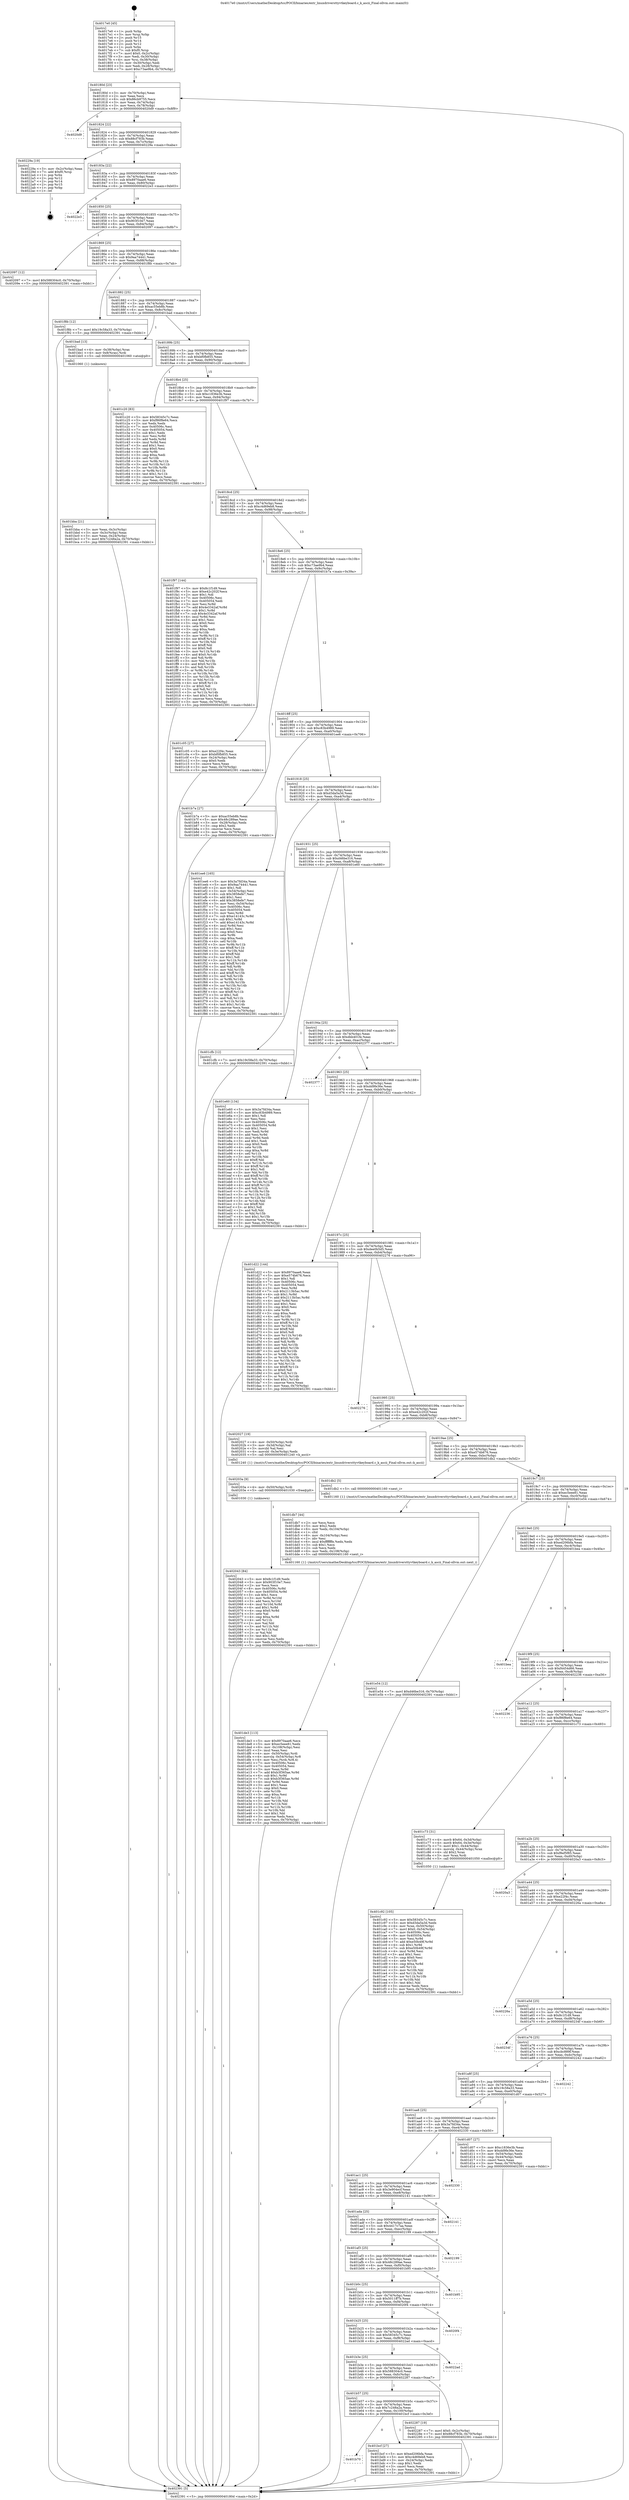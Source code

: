 digraph "0x4017e0" {
  label = "0x4017e0 (/mnt/c/Users/mathe/Desktop/tcc/POCII/binaries/extr_linuxdriversttyvtkeyboard.c_k_ascii_Final-ollvm.out::main(0))"
  labelloc = "t"
  node[shape=record]

  Entry [label="",width=0.3,height=0.3,shape=circle,fillcolor=black,style=filled]
  "0x40180d" [label="{
     0x40180d [23]\l
     | [instrs]\l
     &nbsp;&nbsp;0x40180d \<+3\>: mov -0x70(%rbp),%eax\l
     &nbsp;&nbsp;0x401810 \<+2\>: mov %eax,%ecx\l
     &nbsp;&nbsp;0x401812 \<+6\>: sub $0x86cb9755,%ecx\l
     &nbsp;&nbsp;0x401818 \<+3\>: mov %eax,-0x74(%rbp)\l
     &nbsp;&nbsp;0x40181b \<+3\>: mov %ecx,-0x78(%rbp)\l
     &nbsp;&nbsp;0x40181e \<+6\>: je 00000000004020d9 \<main+0x8f9\>\l
  }"]
  "0x4020d9" [label="{
     0x4020d9\l
  }", style=dashed]
  "0x401824" [label="{
     0x401824 [22]\l
     | [instrs]\l
     &nbsp;&nbsp;0x401824 \<+5\>: jmp 0000000000401829 \<main+0x49\>\l
     &nbsp;&nbsp;0x401829 \<+3\>: mov -0x74(%rbp),%eax\l
     &nbsp;&nbsp;0x40182c \<+5\>: sub $0x88cf783b,%eax\l
     &nbsp;&nbsp;0x401831 \<+3\>: mov %eax,-0x7c(%rbp)\l
     &nbsp;&nbsp;0x401834 \<+6\>: je 000000000040229a \<main+0xaba\>\l
  }"]
  Exit [label="",width=0.3,height=0.3,shape=circle,fillcolor=black,style=filled,peripheries=2]
  "0x40229a" [label="{
     0x40229a [19]\l
     | [instrs]\l
     &nbsp;&nbsp;0x40229a \<+3\>: mov -0x2c(%rbp),%eax\l
     &nbsp;&nbsp;0x40229d \<+7\>: add $0xf0,%rsp\l
     &nbsp;&nbsp;0x4022a4 \<+1\>: pop %rbx\l
     &nbsp;&nbsp;0x4022a5 \<+2\>: pop %r12\l
     &nbsp;&nbsp;0x4022a7 \<+2\>: pop %r14\l
     &nbsp;&nbsp;0x4022a9 \<+2\>: pop %r15\l
     &nbsp;&nbsp;0x4022ab \<+1\>: pop %rbp\l
     &nbsp;&nbsp;0x4022ac \<+1\>: ret\l
  }"]
  "0x40183a" [label="{
     0x40183a [22]\l
     | [instrs]\l
     &nbsp;&nbsp;0x40183a \<+5\>: jmp 000000000040183f \<main+0x5f\>\l
     &nbsp;&nbsp;0x40183f \<+3\>: mov -0x74(%rbp),%eax\l
     &nbsp;&nbsp;0x401842 \<+5\>: sub $0x8970aae6,%eax\l
     &nbsp;&nbsp;0x401847 \<+3\>: mov %eax,-0x80(%rbp)\l
     &nbsp;&nbsp;0x40184a \<+6\>: je 00000000004022e3 \<main+0xb03\>\l
  }"]
  "0x402043" [label="{
     0x402043 [84]\l
     | [instrs]\l
     &nbsp;&nbsp;0x402043 \<+5\>: mov $0x8c1f1d9,%edx\l
     &nbsp;&nbsp;0x402048 \<+5\>: mov $0x903f10e7,%esi\l
     &nbsp;&nbsp;0x40204d \<+2\>: xor %ecx,%ecx\l
     &nbsp;&nbsp;0x40204f \<+8\>: mov 0x40506c,%r8d\l
     &nbsp;&nbsp;0x402057 \<+8\>: mov 0x405054,%r9d\l
     &nbsp;&nbsp;0x40205f \<+3\>: sub $0x1,%ecx\l
     &nbsp;&nbsp;0x402062 \<+3\>: mov %r8d,%r10d\l
     &nbsp;&nbsp;0x402065 \<+3\>: add %ecx,%r10d\l
     &nbsp;&nbsp;0x402068 \<+4\>: imul %r10d,%r8d\l
     &nbsp;&nbsp;0x40206c \<+4\>: and $0x1,%r8d\l
     &nbsp;&nbsp;0x402070 \<+4\>: cmp $0x0,%r8d\l
     &nbsp;&nbsp;0x402074 \<+3\>: sete %al\l
     &nbsp;&nbsp;0x402077 \<+4\>: cmp $0xa,%r9d\l
     &nbsp;&nbsp;0x40207b \<+4\>: setl %r11b\l
     &nbsp;&nbsp;0x40207f \<+2\>: mov %al,%bl\l
     &nbsp;&nbsp;0x402081 \<+3\>: and %r11b,%bl\l
     &nbsp;&nbsp;0x402084 \<+3\>: xor %r11b,%al\l
     &nbsp;&nbsp;0x402087 \<+2\>: or %al,%bl\l
     &nbsp;&nbsp;0x402089 \<+3\>: test $0x1,%bl\l
     &nbsp;&nbsp;0x40208c \<+3\>: cmovne %esi,%edx\l
     &nbsp;&nbsp;0x40208f \<+3\>: mov %edx,-0x70(%rbp)\l
     &nbsp;&nbsp;0x402092 \<+5\>: jmp 0000000000402391 \<main+0xbb1\>\l
  }"]
  "0x4022e3" [label="{
     0x4022e3\l
  }", style=dashed]
  "0x401850" [label="{
     0x401850 [25]\l
     | [instrs]\l
     &nbsp;&nbsp;0x401850 \<+5\>: jmp 0000000000401855 \<main+0x75\>\l
     &nbsp;&nbsp;0x401855 \<+3\>: mov -0x74(%rbp),%eax\l
     &nbsp;&nbsp;0x401858 \<+5\>: sub $0x903f10e7,%eax\l
     &nbsp;&nbsp;0x40185d \<+6\>: mov %eax,-0x84(%rbp)\l
     &nbsp;&nbsp;0x401863 \<+6\>: je 0000000000402097 \<main+0x8b7\>\l
  }"]
  "0x40203a" [label="{
     0x40203a [9]\l
     | [instrs]\l
     &nbsp;&nbsp;0x40203a \<+4\>: mov -0x50(%rbp),%rdi\l
     &nbsp;&nbsp;0x40203e \<+5\>: call 0000000000401030 \<free@plt\>\l
     | [calls]\l
     &nbsp;&nbsp;0x401030 \{1\} (unknown)\l
  }"]
  "0x402097" [label="{
     0x402097 [12]\l
     | [instrs]\l
     &nbsp;&nbsp;0x402097 \<+7\>: movl $0x588304c0,-0x70(%rbp)\l
     &nbsp;&nbsp;0x40209e \<+5\>: jmp 0000000000402391 \<main+0xbb1\>\l
  }"]
  "0x401869" [label="{
     0x401869 [25]\l
     | [instrs]\l
     &nbsp;&nbsp;0x401869 \<+5\>: jmp 000000000040186e \<main+0x8e\>\l
     &nbsp;&nbsp;0x40186e \<+3\>: mov -0x74(%rbp),%eax\l
     &nbsp;&nbsp;0x401871 \<+5\>: sub $0x9aa74441,%eax\l
     &nbsp;&nbsp;0x401876 \<+6\>: mov %eax,-0x88(%rbp)\l
     &nbsp;&nbsp;0x40187c \<+6\>: je 0000000000401f8b \<main+0x7ab\>\l
  }"]
  "0x401de3" [label="{
     0x401de3 [113]\l
     | [instrs]\l
     &nbsp;&nbsp;0x401de3 \<+5\>: mov $0x8970aae6,%ecx\l
     &nbsp;&nbsp;0x401de8 \<+5\>: mov $0xec5eee81,%edx\l
     &nbsp;&nbsp;0x401ded \<+6\>: mov -0x108(%rbp),%esi\l
     &nbsp;&nbsp;0x401df3 \<+3\>: imul %eax,%esi\l
     &nbsp;&nbsp;0x401df6 \<+4\>: mov -0x50(%rbp),%rdi\l
     &nbsp;&nbsp;0x401dfa \<+4\>: movslq -0x54(%rbp),%r8\l
     &nbsp;&nbsp;0x401dfe \<+4\>: mov %esi,(%rdi,%r8,4)\l
     &nbsp;&nbsp;0x401e02 \<+7\>: mov 0x40506c,%eax\l
     &nbsp;&nbsp;0x401e09 \<+7\>: mov 0x405054,%esi\l
     &nbsp;&nbsp;0x401e10 \<+3\>: mov %eax,%r9d\l
     &nbsp;&nbsp;0x401e13 \<+7\>: add $0xb3f365ae,%r9d\l
     &nbsp;&nbsp;0x401e1a \<+4\>: sub $0x1,%r9d\l
     &nbsp;&nbsp;0x401e1e \<+7\>: sub $0xb3f365ae,%r9d\l
     &nbsp;&nbsp;0x401e25 \<+4\>: imul %r9d,%eax\l
     &nbsp;&nbsp;0x401e29 \<+3\>: and $0x1,%eax\l
     &nbsp;&nbsp;0x401e2c \<+3\>: cmp $0x0,%eax\l
     &nbsp;&nbsp;0x401e2f \<+4\>: sete %r10b\l
     &nbsp;&nbsp;0x401e33 \<+3\>: cmp $0xa,%esi\l
     &nbsp;&nbsp;0x401e36 \<+4\>: setl %r11b\l
     &nbsp;&nbsp;0x401e3a \<+3\>: mov %r10b,%bl\l
     &nbsp;&nbsp;0x401e3d \<+3\>: and %r11b,%bl\l
     &nbsp;&nbsp;0x401e40 \<+3\>: xor %r11b,%r10b\l
     &nbsp;&nbsp;0x401e43 \<+3\>: or %r10b,%bl\l
     &nbsp;&nbsp;0x401e46 \<+3\>: test $0x1,%bl\l
     &nbsp;&nbsp;0x401e49 \<+3\>: cmovne %edx,%ecx\l
     &nbsp;&nbsp;0x401e4c \<+3\>: mov %ecx,-0x70(%rbp)\l
     &nbsp;&nbsp;0x401e4f \<+5\>: jmp 0000000000402391 \<main+0xbb1\>\l
  }"]
  "0x401f8b" [label="{
     0x401f8b [12]\l
     | [instrs]\l
     &nbsp;&nbsp;0x401f8b \<+7\>: movl $0x19c58a33,-0x70(%rbp)\l
     &nbsp;&nbsp;0x401f92 \<+5\>: jmp 0000000000402391 \<main+0xbb1\>\l
  }"]
  "0x401882" [label="{
     0x401882 [25]\l
     | [instrs]\l
     &nbsp;&nbsp;0x401882 \<+5\>: jmp 0000000000401887 \<main+0xa7\>\l
     &nbsp;&nbsp;0x401887 \<+3\>: mov -0x74(%rbp),%eax\l
     &nbsp;&nbsp;0x40188a \<+5\>: sub $0xac55eb8b,%eax\l
     &nbsp;&nbsp;0x40188f \<+6\>: mov %eax,-0x8c(%rbp)\l
     &nbsp;&nbsp;0x401895 \<+6\>: je 0000000000401bad \<main+0x3cd\>\l
  }"]
  "0x401db7" [label="{
     0x401db7 [44]\l
     | [instrs]\l
     &nbsp;&nbsp;0x401db7 \<+2\>: xor %ecx,%ecx\l
     &nbsp;&nbsp;0x401db9 \<+5\>: mov $0x2,%edx\l
     &nbsp;&nbsp;0x401dbe \<+6\>: mov %edx,-0x104(%rbp)\l
     &nbsp;&nbsp;0x401dc4 \<+1\>: cltd\l
     &nbsp;&nbsp;0x401dc5 \<+6\>: mov -0x104(%rbp),%esi\l
     &nbsp;&nbsp;0x401dcb \<+2\>: idiv %esi\l
     &nbsp;&nbsp;0x401dcd \<+6\>: imul $0xfffffffe,%edx,%edx\l
     &nbsp;&nbsp;0x401dd3 \<+3\>: sub $0x1,%ecx\l
     &nbsp;&nbsp;0x401dd6 \<+2\>: sub %ecx,%edx\l
     &nbsp;&nbsp;0x401dd8 \<+6\>: mov %edx,-0x108(%rbp)\l
     &nbsp;&nbsp;0x401dde \<+5\>: call 0000000000401160 \<next_i\>\l
     | [calls]\l
     &nbsp;&nbsp;0x401160 \{1\} (/mnt/c/Users/mathe/Desktop/tcc/POCII/binaries/extr_linuxdriversttyvtkeyboard.c_k_ascii_Final-ollvm.out::next_i)\l
  }"]
  "0x401bad" [label="{
     0x401bad [13]\l
     | [instrs]\l
     &nbsp;&nbsp;0x401bad \<+4\>: mov -0x38(%rbp),%rax\l
     &nbsp;&nbsp;0x401bb1 \<+4\>: mov 0x8(%rax),%rdi\l
     &nbsp;&nbsp;0x401bb5 \<+5\>: call 0000000000401060 \<atoi@plt\>\l
     | [calls]\l
     &nbsp;&nbsp;0x401060 \{1\} (unknown)\l
  }"]
  "0x40189b" [label="{
     0x40189b [25]\l
     | [instrs]\l
     &nbsp;&nbsp;0x40189b \<+5\>: jmp 00000000004018a0 \<main+0xc0\>\l
     &nbsp;&nbsp;0x4018a0 \<+3\>: mov -0x74(%rbp),%eax\l
     &nbsp;&nbsp;0x4018a3 \<+5\>: sub $0xbf0fb855,%eax\l
     &nbsp;&nbsp;0x4018a8 \<+6\>: mov %eax,-0x90(%rbp)\l
     &nbsp;&nbsp;0x4018ae \<+6\>: je 0000000000401c20 \<main+0x440\>\l
  }"]
  "0x401c92" [label="{
     0x401c92 [105]\l
     | [instrs]\l
     &nbsp;&nbsp;0x401c92 \<+5\>: mov $0x58345c7c,%ecx\l
     &nbsp;&nbsp;0x401c97 \<+5\>: mov $0xd3da5a3d,%edx\l
     &nbsp;&nbsp;0x401c9c \<+4\>: mov %rax,-0x50(%rbp)\l
     &nbsp;&nbsp;0x401ca0 \<+7\>: movl $0x0,-0x54(%rbp)\l
     &nbsp;&nbsp;0x401ca7 \<+7\>: mov 0x40506c,%esi\l
     &nbsp;&nbsp;0x401cae \<+8\>: mov 0x405054,%r8d\l
     &nbsp;&nbsp;0x401cb6 \<+3\>: mov %esi,%r9d\l
     &nbsp;&nbsp;0x401cb9 \<+7\>: add $0xe50b49f,%r9d\l
     &nbsp;&nbsp;0x401cc0 \<+4\>: sub $0x1,%r9d\l
     &nbsp;&nbsp;0x401cc4 \<+7\>: sub $0xe50b49f,%r9d\l
     &nbsp;&nbsp;0x401ccb \<+4\>: imul %r9d,%esi\l
     &nbsp;&nbsp;0x401ccf \<+3\>: and $0x1,%esi\l
     &nbsp;&nbsp;0x401cd2 \<+3\>: cmp $0x0,%esi\l
     &nbsp;&nbsp;0x401cd5 \<+4\>: sete %r10b\l
     &nbsp;&nbsp;0x401cd9 \<+4\>: cmp $0xa,%r8d\l
     &nbsp;&nbsp;0x401cdd \<+4\>: setl %r11b\l
     &nbsp;&nbsp;0x401ce1 \<+3\>: mov %r10b,%bl\l
     &nbsp;&nbsp;0x401ce4 \<+3\>: and %r11b,%bl\l
     &nbsp;&nbsp;0x401ce7 \<+3\>: xor %r11b,%r10b\l
     &nbsp;&nbsp;0x401cea \<+3\>: or %r10b,%bl\l
     &nbsp;&nbsp;0x401ced \<+3\>: test $0x1,%bl\l
     &nbsp;&nbsp;0x401cf0 \<+3\>: cmovne %edx,%ecx\l
     &nbsp;&nbsp;0x401cf3 \<+3\>: mov %ecx,-0x70(%rbp)\l
     &nbsp;&nbsp;0x401cf6 \<+5\>: jmp 0000000000402391 \<main+0xbb1\>\l
  }"]
  "0x401c20" [label="{
     0x401c20 [83]\l
     | [instrs]\l
     &nbsp;&nbsp;0x401c20 \<+5\>: mov $0x58345c7c,%eax\l
     &nbsp;&nbsp;0x401c25 \<+5\>: mov $0xf86f8e64,%ecx\l
     &nbsp;&nbsp;0x401c2a \<+2\>: xor %edx,%edx\l
     &nbsp;&nbsp;0x401c2c \<+7\>: mov 0x40506c,%esi\l
     &nbsp;&nbsp;0x401c33 \<+7\>: mov 0x405054,%edi\l
     &nbsp;&nbsp;0x401c3a \<+3\>: sub $0x1,%edx\l
     &nbsp;&nbsp;0x401c3d \<+3\>: mov %esi,%r8d\l
     &nbsp;&nbsp;0x401c40 \<+3\>: add %edx,%r8d\l
     &nbsp;&nbsp;0x401c43 \<+4\>: imul %r8d,%esi\l
     &nbsp;&nbsp;0x401c47 \<+3\>: and $0x1,%esi\l
     &nbsp;&nbsp;0x401c4a \<+3\>: cmp $0x0,%esi\l
     &nbsp;&nbsp;0x401c4d \<+4\>: sete %r9b\l
     &nbsp;&nbsp;0x401c51 \<+3\>: cmp $0xa,%edi\l
     &nbsp;&nbsp;0x401c54 \<+4\>: setl %r10b\l
     &nbsp;&nbsp;0x401c58 \<+3\>: mov %r9b,%r11b\l
     &nbsp;&nbsp;0x401c5b \<+3\>: and %r10b,%r11b\l
     &nbsp;&nbsp;0x401c5e \<+3\>: xor %r10b,%r9b\l
     &nbsp;&nbsp;0x401c61 \<+3\>: or %r9b,%r11b\l
     &nbsp;&nbsp;0x401c64 \<+4\>: test $0x1,%r11b\l
     &nbsp;&nbsp;0x401c68 \<+3\>: cmovne %ecx,%eax\l
     &nbsp;&nbsp;0x401c6b \<+3\>: mov %eax,-0x70(%rbp)\l
     &nbsp;&nbsp;0x401c6e \<+5\>: jmp 0000000000402391 \<main+0xbb1\>\l
  }"]
  "0x4018b4" [label="{
     0x4018b4 [25]\l
     | [instrs]\l
     &nbsp;&nbsp;0x4018b4 \<+5\>: jmp 00000000004018b9 \<main+0xd9\>\l
     &nbsp;&nbsp;0x4018b9 \<+3\>: mov -0x74(%rbp),%eax\l
     &nbsp;&nbsp;0x4018bc \<+5\>: sub $0xc1836e3b,%eax\l
     &nbsp;&nbsp;0x4018c1 \<+6\>: mov %eax,-0x94(%rbp)\l
     &nbsp;&nbsp;0x4018c7 \<+6\>: je 0000000000401f97 \<main+0x7b7\>\l
  }"]
  "0x401b70" [label="{
     0x401b70\l
  }", style=dashed]
  "0x401f97" [label="{
     0x401f97 [144]\l
     | [instrs]\l
     &nbsp;&nbsp;0x401f97 \<+5\>: mov $0x8c1f1d9,%eax\l
     &nbsp;&nbsp;0x401f9c \<+5\>: mov $0xe42c202f,%ecx\l
     &nbsp;&nbsp;0x401fa1 \<+2\>: mov $0x1,%dl\l
     &nbsp;&nbsp;0x401fa3 \<+7\>: mov 0x40506c,%esi\l
     &nbsp;&nbsp;0x401faa \<+7\>: mov 0x405054,%edi\l
     &nbsp;&nbsp;0x401fb1 \<+3\>: mov %esi,%r8d\l
     &nbsp;&nbsp;0x401fb4 \<+7\>: add $0x4e3342af,%r8d\l
     &nbsp;&nbsp;0x401fbb \<+4\>: sub $0x1,%r8d\l
     &nbsp;&nbsp;0x401fbf \<+7\>: sub $0x4e3342af,%r8d\l
     &nbsp;&nbsp;0x401fc6 \<+4\>: imul %r8d,%esi\l
     &nbsp;&nbsp;0x401fca \<+3\>: and $0x1,%esi\l
     &nbsp;&nbsp;0x401fcd \<+3\>: cmp $0x0,%esi\l
     &nbsp;&nbsp;0x401fd0 \<+4\>: sete %r9b\l
     &nbsp;&nbsp;0x401fd4 \<+3\>: cmp $0xa,%edi\l
     &nbsp;&nbsp;0x401fd7 \<+4\>: setl %r10b\l
     &nbsp;&nbsp;0x401fdb \<+3\>: mov %r9b,%r11b\l
     &nbsp;&nbsp;0x401fde \<+4\>: xor $0xff,%r11b\l
     &nbsp;&nbsp;0x401fe2 \<+3\>: mov %r10b,%bl\l
     &nbsp;&nbsp;0x401fe5 \<+3\>: xor $0xff,%bl\l
     &nbsp;&nbsp;0x401fe8 \<+3\>: xor $0x0,%dl\l
     &nbsp;&nbsp;0x401feb \<+3\>: mov %r11b,%r14b\l
     &nbsp;&nbsp;0x401fee \<+4\>: and $0x0,%r14b\l
     &nbsp;&nbsp;0x401ff2 \<+3\>: and %dl,%r9b\l
     &nbsp;&nbsp;0x401ff5 \<+3\>: mov %bl,%r15b\l
     &nbsp;&nbsp;0x401ff8 \<+4\>: and $0x0,%r15b\l
     &nbsp;&nbsp;0x401ffc \<+3\>: and %dl,%r10b\l
     &nbsp;&nbsp;0x401fff \<+3\>: or %r9b,%r14b\l
     &nbsp;&nbsp;0x402002 \<+3\>: or %r10b,%r15b\l
     &nbsp;&nbsp;0x402005 \<+3\>: xor %r15b,%r14b\l
     &nbsp;&nbsp;0x402008 \<+3\>: or %bl,%r11b\l
     &nbsp;&nbsp;0x40200b \<+4\>: xor $0xff,%r11b\l
     &nbsp;&nbsp;0x40200f \<+3\>: or $0x0,%dl\l
     &nbsp;&nbsp;0x402012 \<+3\>: and %dl,%r11b\l
     &nbsp;&nbsp;0x402015 \<+3\>: or %r11b,%r14b\l
     &nbsp;&nbsp;0x402018 \<+4\>: test $0x1,%r14b\l
     &nbsp;&nbsp;0x40201c \<+3\>: cmovne %ecx,%eax\l
     &nbsp;&nbsp;0x40201f \<+3\>: mov %eax,-0x70(%rbp)\l
     &nbsp;&nbsp;0x402022 \<+5\>: jmp 0000000000402391 \<main+0xbb1\>\l
  }"]
  "0x4018cd" [label="{
     0x4018cd [25]\l
     | [instrs]\l
     &nbsp;&nbsp;0x4018cd \<+5\>: jmp 00000000004018d2 \<main+0xf2\>\l
     &nbsp;&nbsp;0x4018d2 \<+3\>: mov -0x74(%rbp),%eax\l
     &nbsp;&nbsp;0x4018d5 \<+5\>: sub $0xc4d69eb8,%eax\l
     &nbsp;&nbsp;0x4018da \<+6\>: mov %eax,-0x98(%rbp)\l
     &nbsp;&nbsp;0x4018e0 \<+6\>: je 0000000000401c05 \<main+0x425\>\l
  }"]
  "0x401bcf" [label="{
     0x401bcf [27]\l
     | [instrs]\l
     &nbsp;&nbsp;0x401bcf \<+5\>: mov $0xed206bfa,%eax\l
     &nbsp;&nbsp;0x401bd4 \<+5\>: mov $0xc4d69eb8,%ecx\l
     &nbsp;&nbsp;0x401bd9 \<+3\>: mov -0x24(%rbp),%edx\l
     &nbsp;&nbsp;0x401bdc \<+3\>: cmp $0x1,%edx\l
     &nbsp;&nbsp;0x401bdf \<+3\>: cmovl %ecx,%eax\l
     &nbsp;&nbsp;0x401be2 \<+3\>: mov %eax,-0x70(%rbp)\l
     &nbsp;&nbsp;0x401be5 \<+5\>: jmp 0000000000402391 \<main+0xbb1\>\l
  }"]
  "0x401c05" [label="{
     0x401c05 [27]\l
     | [instrs]\l
     &nbsp;&nbsp;0x401c05 \<+5\>: mov $0xe22f4c,%eax\l
     &nbsp;&nbsp;0x401c0a \<+5\>: mov $0xbf0fb855,%ecx\l
     &nbsp;&nbsp;0x401c0f \<+3\>: mov -0x24(%rbp),%edx\l
     &nbsp;&nbsp;0x401c12 \<+3\>: cmp $0x0,%edx\l
     &nbsp;&nbsp;0x401c15 \<+3\>: cmove %ecx,%eax\l
     &nbsp;&nbsp;0x401c18 \<+3\>: mov %eax,-0x70(%rbp)\l
     &nbsp;&nbsp;0x401c1b \<+5\>: jmp 0000000000402391 \<main+0xbb1\>\l
  }"]
  "0x4018e6" [label="{
     0x4018e6 [25]\l
     | [instrs]\l
     &nbsp;&nbsp;0x4018e6 \<+5\>: jmp 00000000004018eb \<main+0x10b\>\l
     &nbsp;&nbsp;0x4018eb \<+3\>: mov -0x74(%rbp),%eax\l
     &nbsp;&nbsp;0x4018ee \<+5\>: sub $0xc73ae9b4,%eax\l
     &nbsp;&nbsp;0x4018f3 \<+6\>: mov %eax,-0x9c(%rbp)\l
     &nbsp;&nbsp;0x4018f9 \<+6\>: je 0000000000401b7a \<main+0x39a\>\l
  }"]
  "0x401b57" [label="{
     0x401b57 [25]\l
     | [instrs]\l
     &nbsp;&nbsp;0x401b57 \<+5\>: jmp 0000000000401b5c \<main+0x37c\>\l
     &nbsp;&nbsp;0x401b5c \<+3\>: mov -0x74(%rbp),%eax\l
     &nbsp;&nbsp;0x401b5f \<+5\>: sub $0x7c248a2a,%eax\l
     &nbsp;&nbsp;0x401b64 \<+6\>: mov %eax,-0x100(%rbp)\l
     &nbsp;&nbsp;0x401b6a \<+6\>: je 0000000000401bcf \<main+0x3ef\>\l
  }"]
  "0x401b7a" [label="{
     0x401b7a [27]\l
     | [instrs]\l
     &nbsp;&nbsp;0x401b7a \<+5\>: mov $0xac55eb8b,%eax\l
     &nbsp;&nbsp;0x401b7f \<+5\>: mov $0x48c289ae,%ecx\l
     &nbsp;&nbsp;0x401b84 \<+3\>: mov -0x28(%rbp),%edx\l
     &nbsp;&nbsp;0x401b87 \<+3\>: cmp $0x2,%edx\l
     &nbsp;&nbsp;0x401b8a \<+3\>: cmovne %ecx,%eax\l
     &nbsp;&nbsp;0x401b8d \<+3\>: mov %eax,-0x70(%rbp)\l
     &nbsp;&nbsp;0x401b90 \<+5\>: jmp 0000000000402391 \<main+0xbb1\>\l
  }"]
  "0x4018ff" [label="{
     0x4018ff [25]\l
     | [instrs]\l
     &nbsp;&nbsp;0x4018ff \<+5\>: jmp 0000000000401904 \<main+0x124\>\l
     &nbsp;&nbsp;0x401904 \<+3\>: mov -0x74(%rbp),%eax\l
     &nbsp;&nbsp;0x401907 \<+5\>: sub $0xc83b4989,%eax\l
     &nbsp;&nbsp;0x40190c \<+6\>: mov %eax,-0xa0(%rbp)\l
     &nbsp;&nbsp;0x401912 \<+6\>: je 0000000000401ee6 \<main+0x706\>\l
  }"]
  "0x402391" [label="{
     0x402391 [5]\l
     | [instrs]\l
     &nbsp;&nbsp;0x402391 \<+5\>: jmp 000000000040180d \<main+0x2d\>\l
  }"]
  "0x4017e0" [label="{
     0x4017e0 [45]\l
     | [instrs]\l
     &nbsp;&nbsp;0x4017e0 \<+1\>: push %rbp\l
     &nbsp;&nbsp;0x4017e1 \<+3\>: mov %rsp,%rbp\l
     &nbsp;&nbsp;0x4017e4 \<+2\>: push %r15\l
     &nbsp;&nbsp;0x4017e6 \<+2\>: push %r14\l
     &nbsp;&nbsp;0x4017e8 \<+2\>: push %r12\l
     &nbsp;&nbsp;0x4017ea \<+1\>: push %rbx\l
     &nbsp;&nbsp;0x4017eb \<+7\>: sub $0xf0,%rsp\l
     &nbsp;&nbsp;0x4017f2 \<+7\>: movl $0x0,-0x2c(%rbp)\l
     &nbsp;&nbsp;0x4017f9 \<+3\>: mov %edi,-0x30(%rbp)\l
     &nbsp;&nbsp;0x4017fc \<+4\>: mov %rsi,-0x38(%rbp)\l
     &nbsp;&nbsp;0x401800 \<+3\>: mov -0x30(%rbp),%edi\l
     &nbsp;&nbsp;0x401803 \<+3\>: mov %edi,-0x28(%rbp)\l
     &nbsp;&nbsp;0x401806 \<+7\>: movl $0xc73ae9b4,-0x70(%rbp)\l
  }"]
  "0x401bba" [label="{
     0x401bba [21]\l
     | [instrs]\l
     &nbsp;&nbsp;0x401bba \<+3\>: mov %eax,-0x3c(%rbp)\l
     &nbsp;&nbsp;0x401bbd \<+3\>: mov -0x3c(%rbp),%eax\l
     &nbsp;&nbsp;0x401bc0 \<+3\>: mov %eax,-0x24(%rbp)\l
     &nbsp;&nbsp;0x401bc3 \<+7\>: movl $0x7c248a2a,-0x70(%rbp)\l
     &nbsp;&nbsp;0x401bca \<+5\>: jmp 0000000000402391 \<main+0xbb1\>\l
  }"]
  "0x402287" [label="{
     0x402287 [19]\l
     | [instrs]\l
     &nbsp;&nbsp;0x402287 \<+7\>: movl $0x0,-0x2c(%rbp)\l
     &nbsp;&nbsp;0x40228e \<+7\>: movl $0x88cf783b,-0x70(%rbp)\l
     &nbsp;&nbsp;0x402295 \<+5\>: jmp 0000000000402391 \<main+0xbb1\>\l
  }"]
  "0x401ee6" [label="{
     0x401ee6 [165]\l
     | [instrs]\l
     &nbsp;&nbsp;0x401ee6 \<+5\>: mov $0x3a7fd34a,%eax\l
     &nbsp;&nbsp;0x401eeb \<+5\>: mov $0x9aa74441,%ecx\l
     &nbsp;&nbsp;0x401ef0 \<+2\>: mov $0x1,%dl\l
     &nbsp;&nbsp;0x401ef2 \<+3\>: mov -0x54(%rbp),%esi\l
     &nbsp;&nbsp;0x401ef5 \<+6\>: sub $0x3858efe7,%esi\l
     &nbsp;&nbsp;0x401efb \<+3\>: add $0x1,%esi\l
     &nbsp;&nbsp;0x401efe \<+6\>: add $0x3858efe7,%esi\l
     &nbsp;&nbsp;0x401f04 \<+3\>: mov %esi,-0x54(%rbp)\l
     &nbsp;&nbsp;0x401f07 \<+7\>: mov 0x40506c,%esi\l
     &nbsp;&nbsp;0x401f0e \<+7\>: mov 0x405054,%edi\l
     &nbsp;&nbsp;0x401f15 \<+3\>: mov %esi,%r8d\l
     &nbsp;&nbsp;0x401f18 \<+7\>: sub $0xe14143c,%r8d\l
     &nbsp;&nbsp;0x401f1f \<+4\>: sub $0x1,%r8d\l
     &nbsp;&nbsp;0x401f23 \<+7\>: add $0xe14143c,%r8d\l
     &nbsp;&nbsp;0x401f2a \<+4\>: imul %r8d,%esi\l
     &nbsp;&nbsp;0x401f2e \<+3\>: and $0x1,%esi\l
     &nbsp;&nbsp;0x401f31 \<+3\>: cmp $0x0,%esi\l
     &nbsp;&nbsp;0x401f34 \<+4\>: sete %r9b\l
     &nbsp;&nbsp;0x401f38 \<+3\>: cmp $0xa,%edi\l
     &nbsp;&nbsp;0x401f3b \<+4\>: setl %r10b\l
     &nbsp;&nbsp;0x401f3f \<+3\>: mov %r9b,%r11b\l
     &nbsp;&nbsp;0x401f42 \<+4\>: xor $0xff,%r11b\l
     &nbsp;&nbsp;0x401f46 \<+3\>: mov %r10b,%bl\l
     &nbsp;&nbsp;0x401f49 \<+3\>: xor $0xff,%bl\l
     &nbsp;&nbsp;0x401f4c \<+3\>: xor $0x1,%dl\l
     &nbsp;&nbsp;0x401f4f \<+3\>: mov %r11b,%r14b\l
     &nbsp;&nbsp;0x401f52 \<+4\>: and $0xff,%r14b\l
     &nbsp;&nbsp;0x401f56 \<+3\>: and %dl,%r9b\l
     &nbsp;&nbsp;0x401f59 \<+3\>: mov %bl,%r15b\l
     &nbsp;&nbsp;0x401f5c \<+4\>: and $0xff,%r15b\l
     &nbsp;&nbsp;0x401f60 \<+3\>: and %dl,%r10b\l
     &nbsp;&nbsp;0x401f63 \<+3\>: or %r9b,%r14b\l
     &nbsp;&nbsp;0x401f66 \<+3\>: or %r10b,%r15b\l
     &nbsp;&nbsp;0x401f69 \<+3\>: xor %r15b,%r14b\l
     &nbsp;&nbsp;0x401f6c \<+3\>: or %bl,%r11b\l
     &nbsp;&nbsp;0x401f6f \<+4\>: xor $0xff,%r11b\l
     &nbsp;&nbsp;0x401f73 \<+3\>: or $0x1,%dl\l
     &nbsp;&nbsp;0x401f76 \<+3\>: and %dl,%r11b\l
     &nbsp;&nbsp;0x401f79 \<+3\>: or %r11b,%r14b\l
     &nbsp;&nbsp;0x401f7c \<+4\>: test $0x1,%r14b\l
     &nbsp;&nbsp;0x401f80 \<+3\>: cmovne %ecx,%eax\l
     &nbsp;&nbsp;0x401f83 \<+3\>: mov %eax,-0x70(%rbp)\l
     &nbsp;&nbsp;0x401f86 \<+5\>: jmp 0000000000402391 \<main+0xbb1\>\l
  }"]
  "0x401918" [label="{
     0x401918 [25]\l
     | [instrs]\l
     &nbsp;&nbsp;0x401918 \<+5\>: jmp 000000000040191d \<main+0x13d\>\l
     &nbsp;&nbsp;0x40191d \<+3\>: mov -0x74(%rbp),%eax\l
     &nbsp;&nbsp;0x401920 \<+5\>: sub $0xd3da5a3d,%eax\l
     &nbsp;&nbsp;0x401925 \<+6\>: mov %eax,-0xa4(%rbp)\l
     &nbsp;&nbsp;0x40192b \<+6\>: je 0000000000401cfb \<main+0x51b\>\l
  }"]
  "0x401b3e" [label="{
     0x401b3e [25]\l
     | [instrs]\l
     &nbsp;&nbsp;0x401b3e \<+5\>: jmp 0000000000401b43 \<main+0x363\>\l
     &nbsp;&nbsp;0x401b43 \<+3\>: mov -0x74(%rbp),%eax\l
     &nbsp;&nbsp;0x401b46 \<+5\>: sub $0x588304c0,%eax\l
     &nbsp;&nbsp;0x401b4b \<+6\>: mov %eax,-0xfc(%rbp)\l
     &nbsp;&nbsp;0x401b51 \<+6\>: je 0000000000402287 \<main+0xaa7\>\l
  }"]
  "0x401cfb" [label="{
     0x401cfb [12]\l
     | [instrs]\l
     &nbsp;&nbsp;0x401cfb \<+7\>: movl $0x19c58a33,-0x70(%rbp)\l
     &nbsp;&nbsp;0x401d02 \<+5\>: jmp 0000000000402391 \<main+0xbb1\>\l
  }"]
  "0x401931" [label="{
     0x401931 [25]\l
     | [instrs]\l
     &nbsp;&nbsp;0x401931 \<+5\>: jmp 0000000000401936 \<main+0x156\>\l
     &nbsp;&nbsp;0x401936 \<+3\>: mov -0x74(%rbp),%eax\l
     &nbsp;&nbsp;0x401939 \<+5\>: sub $0xd46be316,%eax\l
     &nbsp;&nbsp;0x40193e \<+6\>: mov %eax,-0xa8(%rbp)\l
     &nbsp;&nbsp;0x401944 \<+6\>: je 0000000000401e60 \<main+0x680\>\l
  }"]
  "0x4022ad" [label="{
     0x4022ad\l
  }", style=dashed]
  "0x401e60" [label="{
     0x401e60 [134]\l
     | [instrs]\l
     &nbsp;&nbsp;0x401e60 \<+5\>: mov $0x3a7fd34a,%eax\l
     &nbsp;&nbsp;0x401e65 \<+5\>: mov $0xc83b4989,%ecx\l
     &nbsp;&nbsp;0x401e6a \<+2\>: mov $0x1,%dl\l
     &nbsp;&nbsp;0x401e6c \<+2\>: xor %esi,%esi\l
     &nbsp;&nbsp;0x401e6e \<+7\>: mov 0x40506c,%edi\l
     &nbsp;&nbsp;0x401e75 \<+8\>: mov 0x405054,%r8d\l
     &nbsp;&nbsp;0x401e7d \<+3\>: sub $0x1,%esi\l
     &nbsp;&nbsp;0x401e80 \<+3\>: mov %edi,%r9d\l
     &nbsp;&nbsp;0x401e83 \<+3\>: add %esi,%r9d\l
     &nbsp;&nbsp;0x401e86 \<+4\>: imul %r9d,%edi\l
     &nbsp;&nbsp;0x401e8a \<+3\>: and $0x1,%edi\l
     &nbsp;&nbsp;0x401e8d \<+3\>: cmp $0x0,%edi\l
     &nbsp;&nbsp;0x401e90 \<+4\>: sete %r10b\l
     &nbsp;&nbsp;0x401e94 \<+4\>: cmp $0xa,%r8d\l
     &nbsp;&nbsp;0x401e98 \<+4\>: setl %r11b\l
     &nbsp;&nbsp;0x401e9c \<+3\>: mov %r10b,%bl\l
     &nbsp;&nbsp;0x401e9f \<+3\>: xor $0xff,%bl\l
     &nbsp;&nbsp;0x401ea2 \<+3\>: mov %r11b,%r14b\l
     &nbsp;&nbsp;0x401ea5 \<+4\>: xor $0xff,%r14b\l
     &nbsp;&nbsp;0x401ea9 \<+3\>: xor $0x1,%dl\l
     &nbsp;&nbsp;0x401eac \<+3\>: mov %bl,%r15b\l
     &nbsp;&nbsp;0x401eaf \<+4\>: and $0xff,%r15b\l
     &nbsp;&nbsp;0x401eb3 \<+3\>: and %dl,%r10b\l
     &nbsp;&nbsp;0x401eb6 \<+3\>: mov %r14b,%r12b\l
     &nbsp;&nbsp;0x401eb9 \<+4\>: and $0xff,%r12b\l
     &nbsp;&nbsp;0x401ebd \<+3\>: and %dl,%r11b\l
     &nbsp;&nbsp;0x401ec0 \<+3\>: or %r10b,%r15b\l
     &nbsp;&nbsp;0x401ec3 \<+3\>: or %r11b,%r12b\l
     &nbsp;&nbsp;0x401ec6 \<+3\>: xor %r12b,%r15b\l
     &nbsp;&nbsp;0x401ec9 \<+3\>: or %r14b,%bl\l
     &nbsp;&nbsp;0x401ecc \<+3\>: xor $0xff,%bl\l
     &nbsp;&nbsp;0x401ecf \<+3\>: or $0x1,%dl\l
     &nbsp;&nbsp;0x401ed2 \<+2\>: and %dl,%bl\l
     &nbsp;&nbsp;0x401ed4 \<+3\>: or %bl,%r15b\l
     &nbsp;&nbsp;0x401ed7 \<+4\>: test $0x1,%r15b\l
     &nbsp;&nbsp;0x401edb \<+3\>: cmovne %ecx,%eax\l
     &nbsp;&nbsp;0x401ede \<+3\>: mov %eax,-0x70(%rbp)\l
     &nbsp;&nbsp;0x401ee1 \<+5\>: jmp 0000000000402391 \<main+0xbb1\>\l
  }"]
  "0x40194a" [label="{
     0x40194a [25]\l
     | [instrs]\l
     &nbsp;&nbsp;0x40194a \<+5\>: jmp 000000000040194f \<main+0x16f\>\l
     &nbsp;&nbsp;0x40194f \<+3\>: mov -0x74(%rbp),%eax\l
     &nbsp;&nbsp;0x401952 \<+5\>: sub $0xdbb401fe,%eax\l
     &nbsp;&nbsp;0x401957 \<+6\>: mov %eax,-0xac(%rbp)\l
     &nbsp;&nbsp;0x40195d \<+6\>: je 0000000000402377 \<main+0xb97\>\l
  }"]
  "0x401b25" [label="{
     0x401b25 [25]\l
     | [instrs]\l
     &nbsp;&nbsp;0x401b25 \<+5\>: jmp 0000000000401b2a \<main+0x34a\>\l
     &nbsp;&nbsp;0x401b2a \<+3\>: mov -0x74(%rbp),%eax\l
     &nbsp;&nbsp;0x401b2d \<+5\>: sub $0x58345c7c,%eax\l
     &nbsp;&nbsp;0x401b32 \<+6\>: mov %eax,-0xf8(%rbp)\l
     &nbsp;&nbsp;0x401b38 \<+6\>: je 00000000004022ad \<main+0xacd\>\l
  }"]
  "0x402377" [label="{
     0x402377\l
  }", style=dashed]
  "0x401963" [label="{
     0x401963 [25]\l
     | [instrs]\l
     &nbsp;&nbsp;0x401963 \<+5\>: jmp 0000000000401968 \<main+0x188\>\l
     &nbsp;&nbsp;0x401968 \<+3\>: mov -0x74(%rbp),%eax\l
     &nbsp;&nbsp;0x40196b \<+5\>: sub $0xdd9fe36e,%eax\l
     &nbsp;&nbsp;0x401970 \<+6\>: mov %eax,-0xb0(%rbp)\l
     &nbsp;&nbsp;0x401976 \<+6\>: je 0000000000401d22 \<main+0x542\>\l
  }"]
  "0x4020f4" [label="{
     0x4020f4\l
  }", style=dashed]
  "0x401d22" [label="{
     0x401d22 [144]\l
     | [instrs]\l
     &nbsp;&nbsp;0x401d22 \<+5\>: mov $0x8970aae6,%eax\l
     &nbsp;&nbsp;0x401d27 \<+5\>: mov $0xe574b676,%ecx\l
     &nbsp;&nbsp;0x401d2c \<+2\>: mov $0x1,%dl\l
     &nbsp;&nbsp;0x401d2e \<+7\>: mov 0x40506c,%esi\l
     &nbsp;&nbsp;0x401d35 \<+7\>: mov 0x405054,%edi\l
     &nbsp;&nbsp;0x401d3c \<+3\>: mov %esi,%r8d\l
     &nbsp;&nbsp;0x401d3f \<+7\>: sub $0x2113b5ac,%r8d\l
     &nbsp;&nbsp;0x401d46 \<+4\>: sub $0x1,%r8d\l
     &nbsp;&nbsp;0x401d4a \<+7\>: add $0x2113b5ac,%r8d\l
     &nbsp;&nbsp;0x401d51 \<+4\>: imul %r8d,%esi\l
     &nbsp;&nbsp;0x401d55 \<+3\>: and $0x1,%esi\l
     &nbsp;&nbsp;0x401d58 \<+3\>: cmp $0x0,%esi\l
     &nbsp;&nbsp;0x401d5b \<+4\>: sete %r9b\l
     &nbsp;&nbsp;0x401d5f \<+3\>: cmp $0xa,%edi\l
     &nbsp;&nbsp;0x401d62 \<+4\>: setl %r10b\l
     &nbsp;&nbsp;0x401d66 \<+3\>: mov %r9b,%r11b\l
     &nbsp;&nbsp;0x401d69 \<+4\>: xor $0xff,%r11b\l
     &nbsp;&nbsp;0x401d6d \<+3\>: mov %r10b,%bl\l
     &nbsp;&nbsp;0x401d70 \<+3\>: xor $0xff,%bl\l
     &nbsp;&nbsp;0x401d73 \<+3\>: xor $0x0,%dl\l
     &nbsp;&nbsp;0x401d76 \<+3\>: mov %r11b,%r14b\l
     &nbsp;&nbsp;0x401d79 \<+4\>: and $0x0,%r14b\l
     &nbsp;&nbsp;0x401d7d \<+3\>: and %dl,%r9b\l
     &nbsp;&nbsp;0x401d80 \<+3\>: mov %bl,%r15b\l
     &nbsp;&nbsp;0x401d83 \<+4\>: and $0x0,%r15b\l
     &nbsp;&nbsp;0x401d87 \<+3\>: and %dl,%r10b\l
     &nbsp;&nbsp;0x401d8a \<+3\>: or %r9b,%r14b\l
     &nbsp;&nbsp;0x401d8d \<+3\>: or %r10b,%r15b\l
     &nbsp;&nbsp;0x401d90 \<+3\>: xor %r15b,%r14b\l
     &nbsp;&nbsp;0x401d93 \<+3\>: or %bl,%r11b\l
     &nbsp;&nbsp;0x401d96 \<+4\>: xor $0xff,%r11b\l
     &nbsp;&nbsp;0x401d9a \<+3\>: or $0x0,%dl\l
     &nbsp;&nbsp;0x401d9d \<+3\>: and %dl,%r11b\l
     &nbsp;&nbsp;0x401da0 \<+3\>: or %r11b,%r14b\l
     &nbsp;&nbsp;0x401da3 \<+4\>: test $0x1,%r14b\l
     &nbsp;&nbsp;0x401da7 \<+3\>: cmovne %ecx,%eax\l
     &nbsp;&nbsp;0x401daa \<+3\>: mov %eax,-0x70(%rbp)\l
     &nbsp;&nbsp;0x401dad \<+5\>: jmp 0000000000402391 \<main+0xbb1\>\l
  }"]
  "0x40197c" [label="{
     0x40197c [25]\l
     | [instrs]\l
     &nbsp;&nbsp;0x40197c \<+5\>: jmp 0000000000401981 \<main+0x1a1\>\l
     &nbsp;&nbsp;0x401981 \<+3\>: mov -0x74(%rbp),%eax\l
     &nbsp;&nbsp;0x401984 \<+5\>: sub $0xdee0b5d5,%eax\l
     &nbsp;&nbsp;0x401989 \<+6\>: mov %eax,-0xb4(%rbp)\l
     &nbsp;&nbsp;0x40198f \<+6\>: je 0000000000402276 \<main+0xa96\>\l
  }"]
  "0x401b0c" [label="{
     0x401b0c [25]\l
     | [instrs]\l
     &nbsp;&nbsp;0x401b0c \<+5\>: jmp 0000000000401b11 \<main+0x331\>\l
     &nbsp;&nbsp;0x401b11 \<+3\>: mov -0x74(%rbp),%eax\l
     &nbsp;&nbsp;0x401b14 \<+5\>: sub $0x5011ff7b,%eax\l
     &nbsp;&nbsp;0x401b19 \<+6\>: mov %eax,-0xf4(%rbp)\l
     &nbsp;&nbsp;0x401b1f \<+6\>: je 00000000004020f4 \<main+0x914\>\l
  }"]
  "0x402276" [label="{
     0x402276\l
  }", style=dashed]
  "0x401995" [label="{
     0x401995 [25]\l
     | [instrs]\l
     &nbsp;&nbsp;0x401995 \<+5\>: jmp 000000000040199a \<main+0x1ba\>\l
     &nbsp;&nbsp;0x40199a \<+3\>: mov -0x74(%rbp),%eax\l
     &nbsp;&nbsp;0x40199d \<+5\>: sub $0xe42c202f,%eax\l
     &nbsp;&nbsp;0x4019a2 \<+6\>: mov %eax,-0xb8(%rbp)\l
     &nbsp;&nbsp;0x4019a8 \<+6\>: je 0000000000402027 \<main+0x847\>\l
  }"]
  "0x401b95" [label="{
     0x401b95\l
  }", style=dashed]
  "0x402027" [label="{
     0x402027 [19]\l
     | [instrs]\l
     &nbsp;&nbsp;0x402027 \<+4\>: mov -0x50(%rbp),%rdi\l
     &nbsp;&nbsp;0x40202b \<+3\>: mov -0x3d(%rbp),%al\l
     &nbsp;&nbsp;0x40202e \<+3\>: movzbl %al,%esi\l
     &nbsp;&nbsp;0x402031 \<+4\>: movsbl -0x3e(%rbp),%edx\l
     &nbsp;&nbsp;0x402035 \<+5\>: call 0000000000401240 \<k_ascii\>\l
     | [calls]\l
     &nbsp;&nbsp;0x401240 \{1\} (/mnt/c/Users/mathe/Desktop/tcc/POCII/binaries/extr_linuxdriversttyvtkeyboard.c_k_ascii_Final-ollvm.out::k_ascii)\l
  }"]
  "0x4019ae" [label="{
     0x4019ae [25]\l
     | [instrs]\l
     &nbsp;&nbsp;0x4019ae \<+5\>: jmp 00000000004019b3 \<main+0x1d3\>\l
     &nbsp;&nbsp;0x4019b3 \<+3\>: mov -0x74(%rbp),%eax\l
     &nbsp;&nbsp;0x4019b6 \<+5\>: sub $0xe574b676,%eax\l
     &nbsp;&nbsp;0x4019bb \<+6\>: mov %eax,-0xbc(%rbp)\l
     &nbsp;&nbsp;0x4019c1 \<+6\>: je 0000000000401db2 \<main+0x5d2\>\l
  }"]
  "0x401af3" [label="{
     0x401af3 [25]\l
     | [instrs]\l
     &nbsp;&nbsp;0x401af3 \<+5\>: jmp 0000000000401af8 \<main+0x318\>\l
     &nbsp;&nbsp;0x401af8 \<+3\>: mov -0x74(%rbp),%eax\l
     &nbsp;&nbsp;0x401afb \<+5\>: sub $0x48c289ae,%eax\l
     &nbsp;&nbsp;0x401b00 \<+6\>: mov %eax,-0xf0(%rbp)\l
     &nbsp;&nbsp;0x401b06 \<+6\>: je 0000000000401b95 \<main+0x3b5\>\l
  }"]
  "0x401db2" [label="{
     0x401db2 [5]\l
     | [instrs]\l
     &nbsp;&nbsp;0x401db2 \<+5\>: call 0000000000401160 \<next_i\>\l
     | [calls]\l
     &nbsp;&nbsp;0x401160 \{1\} (/mnt/c/Users/mathe/Desktop/tcc/POCII/binaries/extr_linuxdriversttyvtkeyboard.c_k_ascii_Final-ollvm.out::next_i)\l
  }"]
  "0x4019c7" [label="{
     0x4019c7 [25]\l
     | [instrs]\l
     &nbsp;&nbsp;0x4019c7 \<+5\>: jmp 00000000004019cc \<main+0x1ec\>\l
     &nbsp;&nbsp;0x4019cc \<+3\>: mov -0x74(%rbp),%eax\l
     &nbsp;&nbsp;0x4019cf \<+5\>: sub $0xec5eee81,%eax\l
     &nbsp;&nbsp;0x4019d4 \<+6\>: mov %eax,-0xc0(%rbp)\l
     &nbsp;&nbsp;0x4019da \<+6\>: je 0000000000401e54 \<main+0x674\>\l
  }"]
  "0x402199" [label="{
     0x402199\l
  }", style=dashed]
  "0x401e54" [label="{
     0x401e54 [12]\l
     | [instrs]\l
     &nbsp;&nbsp;0x401e54 \<+7\>: movl $0xd46be316,-0x70(%rbp)\l
     &nbsp;&nbsp;0x401e5b \<+5\>: jmp 0000000000402391 \<main+0xbb1\>\l
  }"]
  "0x4019e0" [label="{
     0x4019e0 [25]\l
     | [instrs]\l
     &nbsp;&nbsp;0x4019e0 \<+5\>: jmp 00000000004019e5 \<main+0x205\>\l
     &nbsp;&nbsp;0x4019e5 \<+3\>: mov -0x74(%rbp),%eax\l
     &nbsp;&nbsp;0x4019e8 \<+5\>: sub $0xed206bfa,%eax\l
     &nbsp;&nbsp;0x4019ed \<+6\>: mov %eax,-0xc4(%rbp)\l
     &nbsp;&nbsp;0x4019f3 \<+6\>: je 0000000000401bea \<main+0x40a\>\l
  }"]
  "0x401ada" [label="{
     0x401ada [25]\l
     | [instrs]\l
     &nbsp;&nbsp;0x401ada \<+5\>: jmp 0000000000401adf \<main+0x2ff\>\l
     &nbsp;&nbsp;0x401adf \<+3\>: mov -0x74(%rbp),%eax\l
     &nbsp;&nbsp;0x401ae2 \<+5\>: sub $0x4417c7aa,%eax\l
     &nbsp;&nbsp;0x401ae7 \<+6\>: mov %eax,-0xec(%rbp)\l
     &nbsp;&nbsp;0x401aed \<+6\>: je 0000000000402199 \<main+0x9b9\>\l
  }"]
  "0x401bea" [label="{
     0x401bea\l
  }", style=dashed]
  "0x4019f9" [label="{
     0x4019f9 [25]\l
     | [instrs]\l
     &nbsp;&nbsp;0x4019f9 \<+5\>: jmp 00000000004019fe \<main+0x21e\>\l
     &nbsp;&nbsp;0x4019fe \<+3\>: mov -0x74(%rbp),%eax\l
     &nbsp;&nbsp;0x401a01 \<+5\>: sub $0xf4454d66,%eax\l
     &nbsp;&nbsp;0x401a06 \<+6\>: mov %eax,-0xc8(%rbp)\l
     &nbsp;&nbsp;0x401a0c \<+6\>: je 0000000000402236 \<main+0xa56\>\l
  }"]
  "0x402141" [label="{
     0x402141\l
  }", style=dashed]
  "0x402236" [label="{
     0x402236\l
  }", style=dashed]
  "0x401a12" [label="{
     0x401a12 [25]\l
     | [instrs]\l
     &nbsp;&nbsp;0x401a12 \<+5\>: jmp 0000000000401a17 \<main+0x237\>\l
     &nbsp;&nbsp;0x401a17 \<+3\>: mov -0x74(%rbp),%eax\l
     &nbsp;&nbsp;0x401a1a \<+5\>: sub $0xf86f8e64,%eax\l
     &nbsp;&nbsp;0x401a1f \<+6\>: mov %eax,-0xcc(%rbp)\l
     &nbsp;&nbsp;0x401a25 \<+6\>: je 0000000000401c73 \<main+0x493\>\l
  }"]
  "0x401ac1" [label="{
     0x401ac1 [25]\l
     | [instrs]\l
     &nbsp;&nbsp;0x401ac1 \<+5\>: jmp 0000000000401ac6 \<main+0x2e6\>\l
     &nbsp;&nbsp;0x401ac6 \<+3\>: mov -0x74(%rbp),%eax\l
     &nbsp;&nbsp;0x401ac9 \<+5\>: sub $0x3e904ecf,%eax\l
     &nbsp;&nbsp;0x401ace \<+6\>: mov %eax,-0xe8(%rbp)\l
     &nbsp;&nbsp;0x401ad4 \<+6\>: je 0000000000402141 \<main+0x961\>\l
  }"]
  "0x401c73" [label="{
     0x401c73 [31]\l
     | [instrs]\l
     &nbsp;&nbsp;0x401c73 \<+4\>: movb $0x64,-0x3d(%rbp)\l
     &nbsp;&nbsp;0x401c77 \<+4\>: movb $0x64,-0x3e(%rbp)\l
     &nbsp;&nbsp;0x401c7b \<+7\>: movl $0x1,-0x44(%rbp)\l
     &nbsp;&nbsp;0x401c82 \<+4\>: movslq -0x44(%rbp),%rax\l
     &nbsp;&nbsp;0x401c86 \<+4\>: shl $0x2,%rax\l
     &nbsp;&nbsp;0x401c8a \<+3\>: mov %rax,%rdi\l
     &nbsp;&nbsp;0x401c8d \<+5\>: call 0000000000401050 \<malloc@plt\>\l
     | [calls]\l
     &nbsp;&nbsp;0x401050 \{1\} (unknown)\l
  }"]
  "0x401a2b" [label="{
     0x401a2b [25]\l
     | [instrs]\l
     &nbsp;&nbsp;0x401a2b \<+5\>: jmp 0000000000401a30 \<main+0x250\>\l
     &nbsp;&nbsp;0x401a30 \<+3\>: mov -0x74(%rbp),%eax\l
     &nbsp;&nbsp;0x401a33 \<+5\>: sub $0xf8ef5f85,%eax\l
     &nbsp;&nbsp;0x401a38 \<+6\>: mov %eax,-0xd0(%rbp)\l
     &nbsp;&nbsp;0x401a3e \<+6\>: je 00000000004020a3 \<main+0x8c3\>\l
  }"]
  "0x402330" [label="{
     0x402330\l
  }", style=dashed]
  "0x4020a3" [label="{
     0x4020a3\l
  }", style=dashed]
  "0x401a44" [label="{
     0x401a44 [25]\l
     | [instrs]\l
     &nbsp;&nbsp;0x401a44 \<+5\>: jmp 0000000000401a49 \<main+0x269\>\l
     &nbsp;&nbsp;0x401a49 \<+3\>: mov -0x74(%rbp),%eax\l
     &nbsp;&nbsp;0x401a4c \<+5\>: sub $0xe22f4c,%eax\l
     &nbsp;&nbsp;0x401a51 \<+6\>: mov %eax,-0xd4(%rbp)\l
     &nbsp;&nbsp;0x401a57 \<+6\>: je 000000000040226a \<main+0xa8a\>\l
  }"]
  "0x401aa8" [label="{
     0x401aa8 [25]\l
     | [instrs]\l
     &nbsp;&nbsp;0x401aa8 \<+5\>: jmp 0000000000401aad \<main+0x2cd\>\l
     &nbsp;&nbsp;0x401aad \<+3\>: mov -0x74(%rbp),%eax\l
     &nbsp;&nbsp;0x401ab0 \<+5\>: sub $0x3a7fd34a,%eax\l
     &nbsp;&nbsp;0x401ab5 \<+6\>: mov %eax,-0xe4(%rbp)\l
     &nbsp;&nbsp;0x401abb \<+6\>: je 0000000000402330 \<main+0xb50\>\l
  }"]
  "0x40226a" [label="{
     0x40226a\l
  }", style=dashed]
  "0x401a5d" [label="{
     0x401a5d [25]\l
     | [instrs]\l
     &nbsp;&nbsp;0x401a5d \<+5\>: jmp 0000000000401a62 \<main+0x282\>\l
     &nbsp;&nbsp;0x401a62 \<+3\>: mov -0x74(%rbp),%eax\l
     &nbsp;&nbsp;0x401a65 \<+5\>: sub $0x8c1f1d9,%eax\l
     &nbsp;&nbsp;0x401a6a \<+6\>: mov %eax,-0xd8(%rbp)\l
     &nbsp;&nbsp;0x401a70 \<+6\>: je 000000000040234f \<main+0xb6f\>\l
  }"]
  "0x401d07" [label="{
     0x401d07 [27]\l
     | [instrs]\l
     &nbsp;&nbsp;0x401d07 \<+5\>: mov $0xc1836e3b,%eax\l
     &nbsp;&nbsp;0x401d0c \<+5\>: mov $0xdd9fe36e,%ecx\l
     &nbsp;&nbsp;0x401d11 \<+3\>: mov -0x54(%rbp),%edx\l
     &nbsp;&nbsp;0x401d14 \<+3\>: cmp -0x44(%rbp),%edx\l
     &nbsp;&nbsp;0x401d17 \<+3\>: cmovl %ecx,%eax\l
     &nbsp;&nbsp;0x401d1a \<+3\>: mov %eax,-0x70(%rbp)\l
     &nbsp;&nbsp;0x401d1d \<+5\>: jmp 0000000000402391 \<main+0xbb1\>\l
  }"]
  "0x40234f" [label="{
     0x40234f\l
  }", style=dashed]
  "0x401a76" [label="{
     0x401a76 [25]\l
     | [instrs]\l
     &nbsp;&nbsp;0x401a76 \<+5\>: jmp 0000000000401a7b \<main+0x29b\>\l
     &nbsp;&nbsp;0x401a7b \<+3\>: mov -0x74(%rbp),%eax\l
     &nbsp;&nbsp;0x401a7e \<+5\>: sub $0xcbc889f,%eax\l
     &nbsp;&nbsp;0x401a83 \<+6\>: mov %eax,-0xdc(%rbp)\l
     &nbsp;&nbsp;0x401a89 \<+6\>: je 0000000000402242 \<main+0xa62\>\l
  }"]
  "0x401a8f" [label="{
     0x401a8f [25]\l
     | [instrs]\l
     &nbsp;&nbsp;0x401a8f \<+5\>: jmp 0000000000401a94 \<main+0x2b4\>\l
     &nbsp;&nbsp;0x401a94 \<+3\>: mov -0x74(%rbp),%eax\l
     &nbsp;&nbsp;0x401a97 \<+5\>: sub $0x19c58a33,%eax\l
     &nbsp;&nbsp;0x401a9c \<+6\>: mov %eax,-0xe0(%rbp)\l
     &nbsp;&nbsp;0x401aa2 \<+6\>: je 0000000000401d07 \<main+0x527\>\l
  }"]
  "0x402242" [label="{
     0x402242\l
  }", style=dashed]
  Entry -> "0x4017e0" [label=" 1"]
  "0x40180d" -> "0x4020d9" [label=" 0"]
  "0x40180d" -> "0x401824" [label=" 20"]
  "0x40229a" -> Exit [label=" 1"]
  "0x401824" -> "0x40229a" [label=" 1"]
  "0x401824" -> "0x40183a" [label=" 19"]
  "0x402287" -> "0x402391" [label=" 1"]
  "0x40183a" -> "0x4022e3" [label=" 0"]
  "0x40183a" -> "0x401850" [label=" 19"]
  "0x402097" -> "0x402391" [label=" 1"]
  "0x401850" -> "0x402097" [label=" 1"]
  "0x401850" -> "0x401869" [label=" 18"]
  "0x402043" -> "0x402391" [label=" 1"]
  "0x401869" -> "0x401f8b" [label=" 1"]
  "0x401869" -> "0x401882" [label=" 17"]
  "0x40203a" -> "0x402043" [label=" 1"]
  "0x401882" -> "0x401bad" [label=" 1"]
  "0x401882" -> "0x40189b" [label=" 16"]
  "0x402027" -> "0x40203a" [label=" 1"]
  "0x40189b" -> "0x401c20" [label=" 1"]
  "0x40189b" -> "0x4018b4" [label=" 15"]
  "0x401f97" -> "0x402391" [label=" 1"]
  "0x4018b4" -> "0x401f97" [label=" 1"]
  "0x4018b4" -> "0x4018cd" [label=" 14"]
  "0x401f8b" -> "0x402391" [label=" 1"]
  "0x4018cd" -> "0x401c05" [label=" 1"]
  "0x4018cd" -> "0x4018e6" [label=" 13"]
  "0x401ee6" -> "0x402391" [label=" 1"]
  "0x4018e6" -> "0x401b7a" [label=" 1"]
  "0x4018e6" -> "0x4018ff" [label=" 12"]
  "0x401b7a" -> "0x402391" [label=" 1"]
  "0x4017e0" -> "0x40180d" [label=" 1"]
  "0x402391" -> "0x40180d" [label=" 19"]
  "0x401bad" -> "0x401bba" [label=" 1"]
  "0x401bba" -> "0x402391" [label=" 1"]
  "0x401e54" -> "0x402391" [label=" 1"]
  "0x4018ff" -> "0x401ee6" [label=" 1"]
  "0x4018ff" -> "0x401918" [label=" 11"]
  "0x401de3" -> "0x402391" [label=" 1"]
  "0x401918" -> "0x401cfb" [label=" 1"]
  "0x401918" -> "0x401931" [label=" 10"]
  "0x401db2" -> "0x401db7" [label=" 1"]
  "0x401931" -> "0x401e60" [label=" 1"]
  "0x401931" -> "0x40194a" [label=" 9"]
  "0x401d22" -> "0x402391" [label=" 1"]
  "0x40194a" -> "0x402377" [label=" 0"]
  "0x40194a" -> "0x401963" [label=" 9"]
  "0x401cfb" -> "0x402391" [label=" 1"]
  "0x401963" -> "0x401d22" [label=" 1"]
  "0x401963" -> "0x40197c" [label=" 8"]
  "0x401c92" -> "0x402391" [label=" 1"]
  "0x40197c" -> "0x402276" [label=" 0"]
  "0x40197c" -> "0x401995" [label=" 8"]
  "0x401c20" -> "0x402391" [label=" 1"]
  "0x401995" -> "0x402027" [label=" 1"]
  "0x401995" -> "0x4019ae" [label=" 7"]
  "0x401c05" -> "0x402391" [label=" 1"]
  "0x4019ae" -> "0x401db2" [label=" 1"]
  "0x4019ae" -> "0x4019c7" [label=" 6"]
  "0x401b57" -> "0x401b70" [label=" 0"]
  "0x4019c7" -> "0x401e54" [label=" 1"]
  "0x4019c7" -> "0x4019e0" [label=" 5"]
  "0x401b57" -> "0x401bcf" [label=" 1"]
  "0x4019e0" -> "0x401bea" [label=" 0"]
  "0x4019e0" -> "0x4019f9" [label=" 5"]
  "0x401b3e" -> "0x401b57" [label=" 1"]
  "0x4019f9" -> "0x402236" [label=" 0"]
  "0x4019f9" -> "0x401a12" [label=" 5"]
  "0x401b3e" -> "0x402287" [label=" 1"]
  "0x401a12" -> "0x401c73" [label=" 1"]
  "0x401a12" -> "0x401a2b" [label=" 4"]
  "0x401b25" -> "0x401b3e" [label=" 2"]
  "0x401a2b" -> "0x4020a3" [label=" 0"]
  "0x401a2b" -> "0x401a44" [label=" 4"]
  "0x401b25" -> "0x4022ad" [label=" 0"]
  "0x401a44" -> "0x40226a" [label=" 0"]
  "0x401a44" -> "0x401a5d" [label=" 4"]
  "0x401b0c" -> "0x401b25" [label=" 2"]
  "0x401a5d" -> "0x40234f" [label=" 0"]
  "0x401a5d" -> "0x401a76" [label=" 4"]
  "0x401b0c" -> "0x4020f4" [label=" 0"]
  "0x401a76" -> "0x402242" [label=" 0"]
  "0x401a76" -> "0x401a8f" [label=" 4"]
  "0x401c73" -> "0x401c92" [label=" 1"]
  "0x401a8f" -> "0x401d07" [label=" 2"]
  "0x401a8f" -> "0x401aa8" [label=" 2"]
  "0x401d07" -> "0x402391" [label=" 2"]
  "0x401aa8" -> "0x402330" [label=" 0"]
  "0x401aa8" -> "0x401ac1" [label=" 2"]
  "0x401db7" -> "0x401de3" [label=" 1"]
  "0x401ac1" -> "0x402141" [label=" 0"]
  "0x401ac1" -> "0x401ada" [label=" 2"]
  "0x401e60" -> "0x402391" [label=" 1"]
  "0x401ada" -> "0x402199" [label=" 0"]
  "0x401ada" -> "0x401af3" [label=" 2"]
  "0x401bcf" -> "0x402391" [label=" 1"]
  "0x401af3" -> "0x401b95" [label=" 0"]
  "0x401af3" -> "0x401b0c" [label=" 2"]
}
